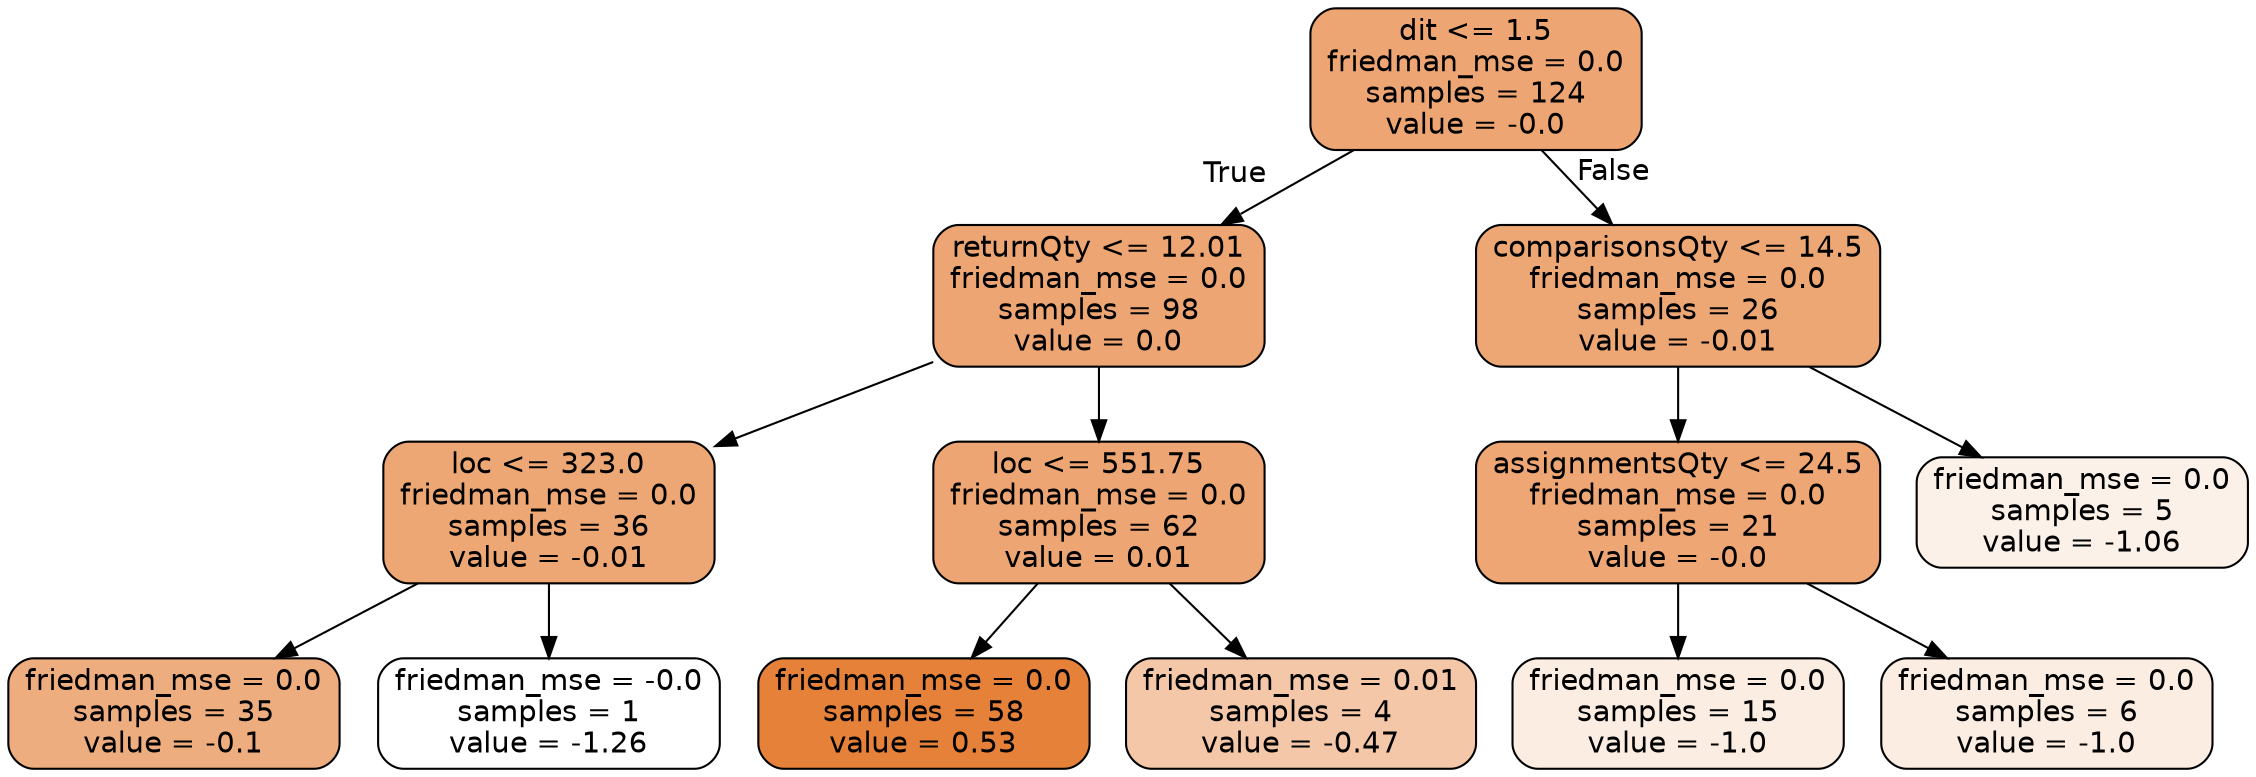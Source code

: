digraph Tree {
node [shape=box, style="filled, rounded", color="black", fontname="helvetica"] ;
edge [fontname="helvetica"] ;
0 [label="dit <= 1.5\nfriedman_mse = 0.0\nsamples = 124\nvalue = -0.0", fillcolor="#eda673"] ;
1 [label="returnQty <= 12.01\nfriedman_mse = 0.0\nsamples = 98\nvalue = 0.0", fillcolor="#eda673"] ;
0 -> 1 [labeldistance=2.5, labelangle=45, headlabel="True"] ;
5 [label="loc <= 323.0\nfriedman_mse = 0.0\nsamples = 36\nvalue = -0.01", fillcolor="#eda774"] ;
1 -> 5 ;
7 [label="friedman_mse = 0.0\nsamples = 35\nvalue = -0.1", fillcolor="#eead7f"] ;
5 -> 7 ;
8 [label="friedman_mse = -0.0\nsamples = 1\nvalue = -1.26", fillcolor="#ffffff"] ;
5 -> 8 ;
6 [label="loc <= 551.75\nfriedman_mse = 0.0\nsamples = 62\nvalue = 0.01", fillcolor="#eda673"] ;
1 -> 6 ;
9 [label="friedman_mse = 0.0\nsamples = 58\nvalue = 0.53", fillcolor="#e58139"] ;
6 -> 9 ;
10 [label="friedman_mse = 0.01\nsamples = 4\nvalue = -0.47", fillcolor="#f3c7a7"] ;
6 -> 10 ;
2 [label="comparisonsQty <= 14.5\nfriedman_mse = 0.0\nsamples = 26\nvalue = -0.01", fillcolor="#eda775"] ;
0 -> 2 [labeldistance=2.5, labelangle=-45, headlabel="False"] ;
3 [label="assignmentsQty <= 24.5\nfriedman_mse = 0.0\nsamples = 21\nvalue = -0.0", fillcolor="#eda674"] ;
2 -> 3 ;
11 [label="friedman_mse = 0.0\nsamples = 15\nvalue = -1.0", fillcolor="#fbede2"] ;
3 -> 11 ;
12 [label="friedman_mse = 0.0\nsamples = 6\nvalue = -1.0", fillcolor="#fbede2"] ;
3 -> 12 ;
4 [label="friedman_mse = 0.0\nsamples = 5\nvalue = -1.06", fillcolor="#fcf1e8"] ;
2 -> 4 ;
}